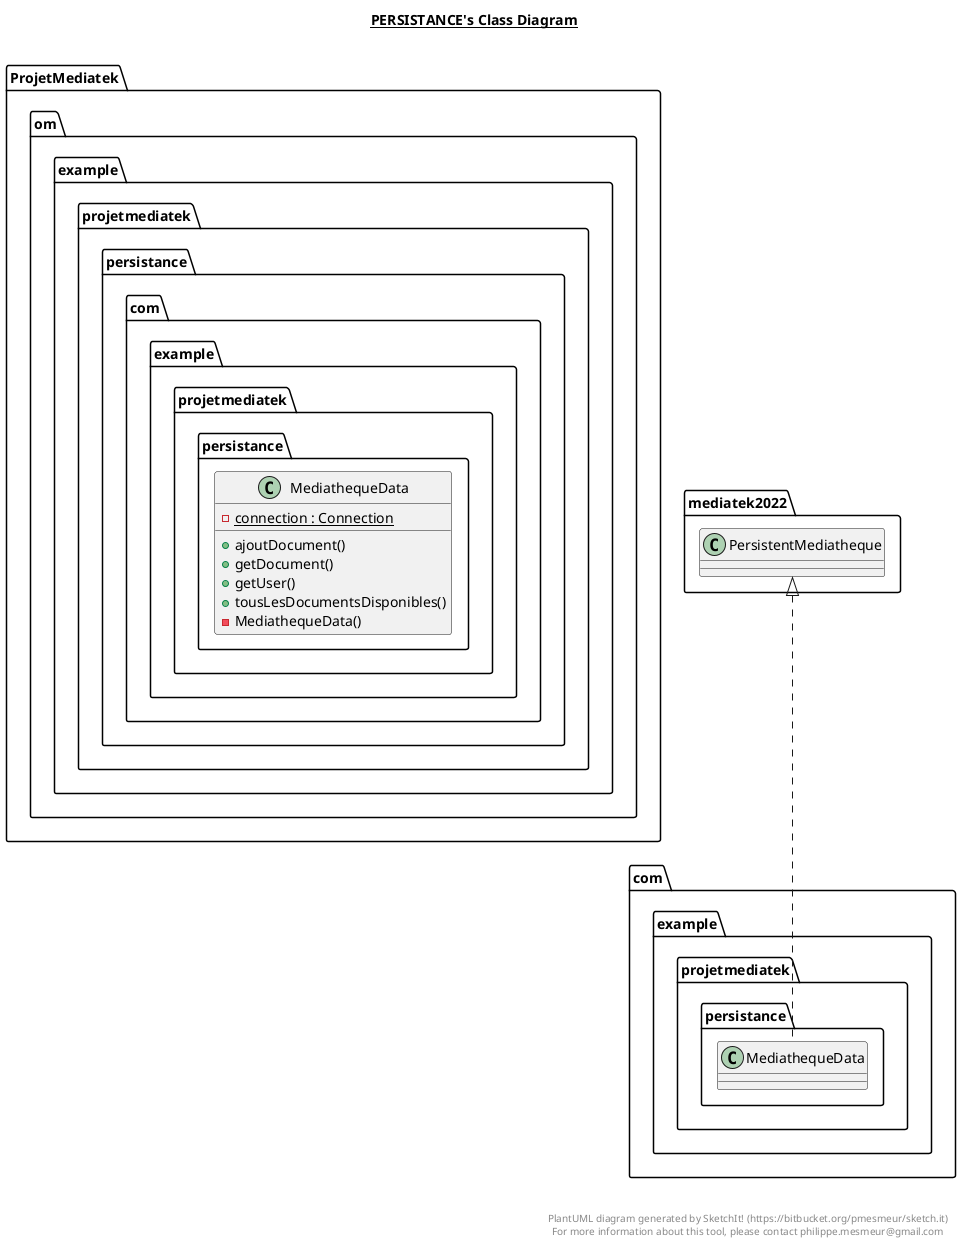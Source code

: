 @startuml

title __PERSISTANCE's Class Diagram__\n

  namespace  ProjetMediatek{
    namespace om.example.projetmediatek {
      namespace persistance {
        class com.example.projetmediatek.persistance.MediathequeData {
            {static} - connection : Connection
            + ajoutDocument()
            + getDocument()
            + getUser()
            + tousLesDocumentsDisponibles()
            - MediathequeData()
        }
      }
    }
  }
  

  com.example.projetmediatek.persistance.MediathequeData .up.|> mediatek2022.PersistentMediatheque


right footer


PlantUML diagram generated by SketchIt! (https://bitbucket.org/pmesmeur/sketch.it)
For more information about this tool, please contact philippe.mesmeur@gmail.com
endfooter

@enduml
